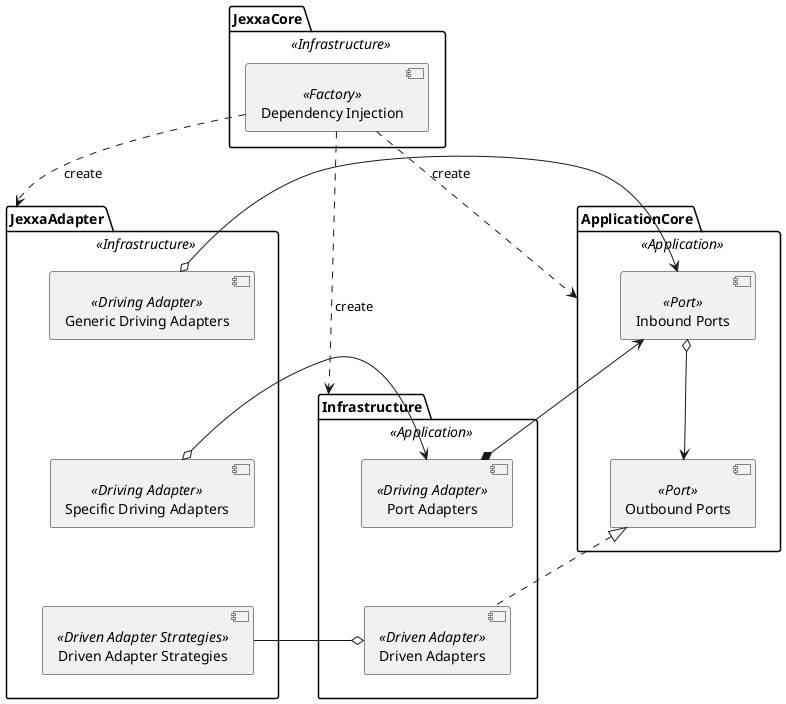 @startuml
skinparam PackagePadding 20

package JexxaCore <<Infrastructure>> {
[Dependency Injection] <<Factory>>
}

package JexxaAdapter <<Infrastructure>> {
[Generic Driving Adapters]  <<Driving Adapter>>
[Specific Driving Adapters] <<Driving Adapter>>
[Driven Adapter Strategies] <<Driven Adapter Strategies>>
}

package ApplicationCore <<Application>> {
[Inbound Ports] <<Port>>
[Outbound Ports] <<Port>>
}

package Infrastructure <<Application>> {
[Port Adapters] <<Driving Adapter>>
[Driven Adapters] <<Driven Adapter>>
}

[Specific Driving Adapters] o-right-> [Port Adapters]
[Generic Driving Adapters] o-right-> [Inbound Ports]

[Port Adapters] *-right-> [Inbound Ports]
[Inbound Ports] o-down-> [Outbound Ports]
[Outbound Ports] <|.. [Driven Adapters]
[Driven Adapters] o-left-[Driven Adapter Strategies]

[Dependency Injection] ..> Infrastructure : create
[Dependency Injection] ..> ApplicationCore : create
[Dependency Injection] ..> JexxaAdapter : create

[Generic Driving Adapters] -[hidden]- [Port Adapters]
[Generic Driving Adapters] -[hidden]- [Specific Driving Adapters]
[Specific Driving Adapters] -[hidden]- [Driven Adapter Strategies]
[Port Adapters] -[hidden]- [Driven Adapters]
@enduml